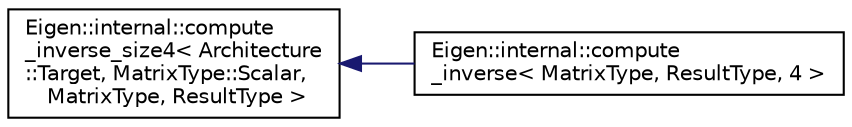 digraph "Graphical Class Hierarchy"
{
  edge [fontname="Helvetica",fontsize="10",labelfontname="Helvetica",labelfontsize="10"];
  node [fontname="Helvetica",fontsize="10",shape=record];
  rankdir="LR";
  Node1 [label="Eigen::internal::compute\l_inverse_size4\< Architecture\l::Target, MatrixType::Scalar,\l MatrixType, ResultType \>",height=0.2,width=0.4,color="black", fillcolor="white", style="filled",URL="$struct_eigen_1_1internal_1_1compute__inverse__size4.html"];
  Node1 -> Node2 [dir="back",color="midnightblue",fontsize="10",style="solid",fontname="Helvetica"];
  Node2 [label="Eigen::internal::compute\l_inverse\< MatrixType, ResultType, 4 \>",height=0.2,width=0.4,color="black", fillcolor="white", style="filled",URL="$struct_eigen_1_1internal_1_1compute__inverse_3_01_matrix_type_00_01_result_type_00_014_01_4.html"];
}
